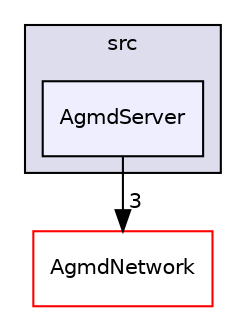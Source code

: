 digraph "src/AgmdServer" {
  compound=true
  node [ fontsize="10", fontname="Helvetica"];
  edge [ labelfontsize="10", labelfontname="Helvetica"];
  subgraph clusterdir_b410d07ab593881ab11f161da7a80e94 {
    graph [ bgcolor="#ddddee", pencolor="black", label="src" fontname="Helvetica", fontsize="10", URL="dir_b410d07ab593881ab11f161da7a80e94.html"]
  dir_9f5e8def4293803791d6f7574dd80aac [shape=box, label="AgmdServer", style="filled", fillcolor="#eeeeff", pencolor="black", URL="dir_9f5e8def4293803791d6f7574dd80aac.html"];
  }
  dir_d6c8eed0d85060071eff8f91cac5c02b [shape=box label="AgmdNetwork" fillcolor="white" style="filled" color="red" URL="dir_d6c8eed0d85060071eff8f91cac5c02b.html"];
  dir_9f5e8def4293803791d6f7574dd80aac->dir_d6c8eed0d85060071eff8f91cac5c02b [headlabel="3", labeldistance=1.5 headhref="dir_000036_000028.html"];
}
